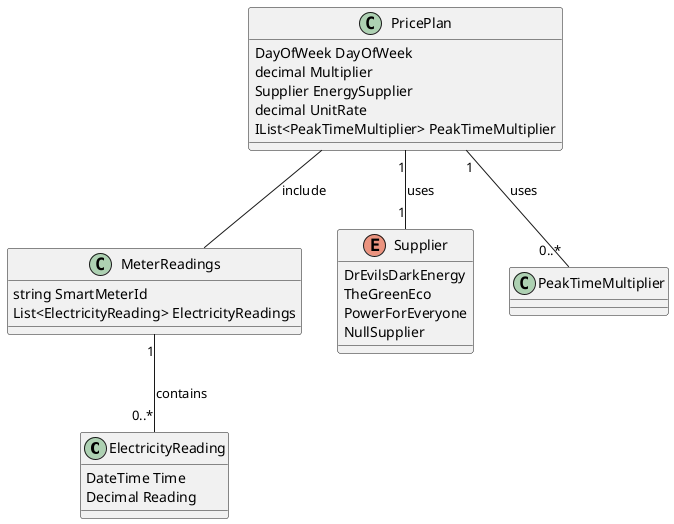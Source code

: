 @startuml

class ElectricityReading {
    DateTime Time
    Decimal Reading
}

class MeterReadings {
    string SmartMeterId
    List<ElectricityReading> ElectricityReadings
}

class PricePlan {
    DayOfWeek DayOfWeek
    decimal Multiplier
}

enum Supplier {
    DrEvilsDarkEnergy
    TheGreenEco
    PowerForEveryone
    NullSupplier
}

class PricePlan {
    Supplier EnergySupplier
    decimal UnitRate
    IList<PeakTimeMultiplier> PeakTimeMultiplier
}

MeterReadings "1" -- "0..*" ElectricityReading : contains
PricePlan "1" -- "1" Supplier : uses
PricePlan "1" -- "0..*" PeakTimeMultiplier : uses

PricePlan -- MeterReadings : include

@enduml

